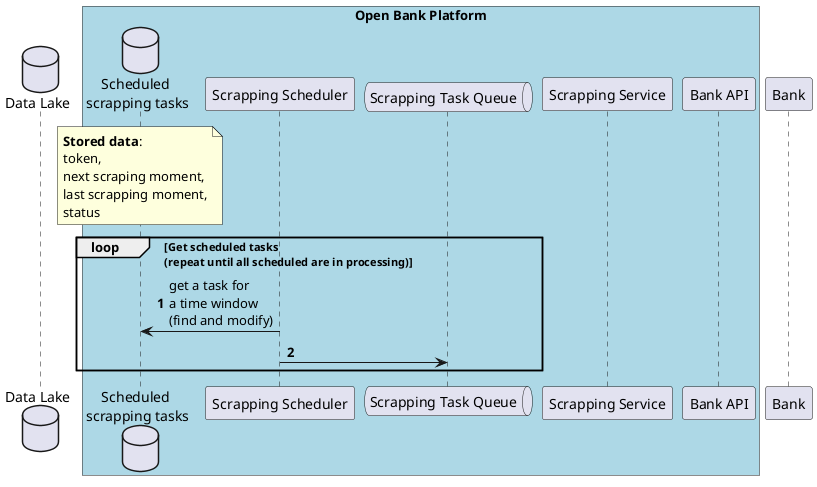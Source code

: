 @startuml

autonumber

database dl as "Data Lake"

box "Open Bank Platform"  #LightBlue
database scheduled as "Scheduled \nscrapping tasks"
participant scheduler as "Scrapping Scheduler"
queue stq as "Scrapping Task Queue"
participant service as "Scrapping Service"
participant baip as "Bank API"

end box

participant bank as "Bank"

note over scheduled: <b>Stored data</b>:\ntoken,\nnext scraping moment,\nlast scrapping moment,\nstatus

loop Get scheduled tasks \n(repeat until all scheduled are in processing)
scheduler -> scheduled: get a task for\na time window\n(find and modify)

scheduler -> stq
end

@enduml